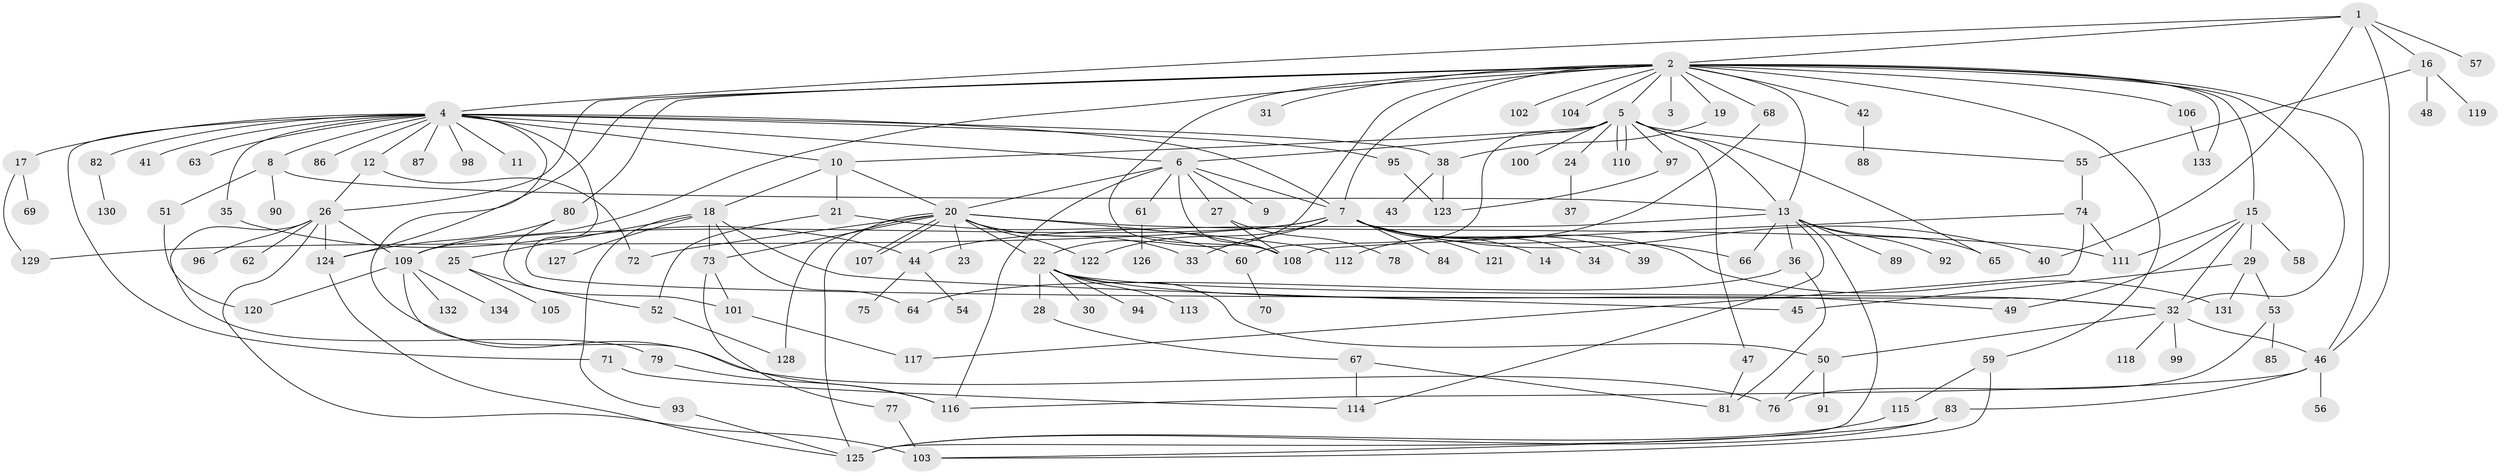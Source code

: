 // coarse degree distribution, {5: 0.14814814814814814, 17: 0.018518518518518517, 2: 0.16666666666666666, 13: 0.018518518518518517, 10: 0.037037037037037035, 8: 0.07407407407407407, 6: 0.07407407407407407, 3: 0.18518518518518517, 4: 0.05555555555555555, 1: 0.18518518518518517, 7: 0.037037037037037035}
// Generated by graph-tools (version 1.1) at 2025/50/03/04/25 22:50:05]
// undirected, 134 vertices, 202 edges
graph export_dot {
  node [color=gray90,style=filled];
  1;
  2;
  3;
  4;
  5;
  6;
  7;
  8;
  9;
  10;
  11;
  12;
  13;
  14;
  15;
  16;
  17;
  18;
  19;
  20;
  21;
  22;
  23;
  24;
  25;
  26;
  27;
  28;
  29;
  30;
  31;
  32;
  33;
  34;
  35;
  36;
  37;
  38;
  39;
  40;
  41;
  42;
  43;
  44;
  45;
  46;
  47;
  48;
  49;
  50;
  51;
  52;
  53;
  54;
  55;
  56;
  57;
  58;
  59;
  60;
  61;
  62;
  63;
  64;
  65;
  66;
  67;
  68;
  69;
  70;
  71;
  72;
  73;
  74;
  75;
  76;
  77;
  78;
  79;
  80;
  81;
  82;
  83;
  84;
  85;
  86;
  87;
  88;
  89;
  90;
  91;
  92;
  93;
  94;
  95;
  96;
  97;
  98;
  99;
  100;
  101;
  102;
  103;
  104;
  105;
  106;
  107;
  108;
  109;
  110;
  111;
  112;
  113;
  114;
  115;
  116;
  117;
  118;
  119;
  120;
  121;
  122;
  123;
  124;
  125;
  126;
  127;
  128;
  129;
  130;
  131;
  132;
  133;
  134;
  1 -- 2;
  1 -- 4;
  1 -- 16;
  1 -- 40;
  1 -- 46;
  1 -- 57;
  2 -- 3;
  2 -- 5;
  2 -- 7;
  2 -- 13;
  2 -- 15;
  2 -- 19;
  2 -- 22;
  2 -- 26;
  2 -- 31;
  2 -- 32;
  2 -- 42;
  2 -- 46;
  2 -- 59;
  2 -- 68;
  2 -- 80;
  2 -- 102;
  2 -- 104;
  2 -- 106;
  2 -- 108;
  2 -- 109;
  2 -- 124;
  2 -- 133;
  4 -- 6;
  4 -- 7;
  4 -- 8;
  4 -- 10;
  4 -- 11;
  4 -- 12;
  4 -- 17;
  4 -- 32;
  4 -- 35;
  4 -- 38;
  4 -- 41;
  4 -- 63;
  4 -- 71;
  4 -- 76;
  4 -- 82;
  4 -- 86;
  4 -- 87;
  4 -- 95;
  4 -- 98;
  5 -- 6;
  5 -- 10;
  5 -- 13;
  5 -- 24;
  5 -- 47;
  5 -- 55;
  5 -- 60;
  5 -- 65;
  5 -- 97;
  5 -- 100;
  5 -- 110;
  5 -- 110;
  6 -- 7;
  6 -- 9;
  6 -- 20;
  6 -- 27;
  6 -- 61;
  6 -- 108;
  6 -- 116;
  7 -- 14;
  7 -- 33;
  7 -- 34;
  7 -- 39;
  7 -- 40;
  7 -- 66;
  7 -- 84;
  7 -- 109;
  7 -- 121;
  7 -- 122;
  7 -- 129;
  7 -- 131;
  8 -- 13;
  8 -- 51;
  8 -- 90;
  10 -- 18;
  10 -- 20;
  10 -- 21;
  12 -- 26;
  12 -- 72;
  13 -- 36;
  13 -- 44;
  13 -- 65;
  13 -- 66;
  13 -- 89;
  13 -- 92;
  13 -- 114;
  13 -- 125;
  15 -- 29;
  15 -- 32;
  15 -- 49;
  15 -- 58;
  15 -- 111;
  16 -- 48;
  16 -- 55;
  16 -- 119;
  17 -- 69;
  17 -- 129;
  18 -- 25;
  18 -- 45;
  18 -- 64;
  18 -- 73;
  18 -- 93;
  18 -- 127;
  19 -- 38;
  20 -- 22;
  20 -- 23;
  20 -- 33;
  20 -- 60;
  20 -- 72;
  20 -- 73;
  20 -- 107;
  20 -- 107;
  20 -- 111;
  20 -- 112;
  20 -- 122;
  20 -- 125;
  20 -- 128;
  21 -- 52;
  21 -- 108;
  22 -- 28;
  22 -- 30;
  22 -- 32;
  22 -- 49;
  22 -- 50;
  22 -- 94;
  22 -- 113;
  24 -- 37;
  25 -- 52;
  25 -- 105;
  26 -- 62;
  26 -- 79;
  26 -- 96;
  26 -- 103;
  26 -- 109;
  26 -- 124;
  27 -- 78;
  27 -- 108;
  28 -- 67;
  29 -- 45;
  29 -- 53;
  29 -- 131;
  32 -- 46;
  32 -- 50;
  32 -- 99;
  32 -- 118;
  35 -- 44;
  36 -- 64;
  36 -- 81;
  38 -- 43;
  38 -- 123;
  42 -- 88;
  44 -- 54;
  44 -- 75;
  46 -- 56;
  46 -- 83;
  46 -- 116;
  47 -- 81;
  50 -- 76;
  50 -- 91;
  51 -- 120;
  52 -- 128;
  53 -- 76;
  53 -- 85;
  55 -- 74;
  59 -- 103;
  59 -- 115;
  60 -- 70;
  61 -- 126;
  67 -- 81;
  67 -- 114;
  68 -- 112;
  71 -- 114;
  73 -- 77;
  73 -- 101;
  74 -- 108;
  74 -- 111;
  74 -- 117;
  77 -- 103;
  79 -- 116;
  80 -- 101;
  80 -- 124;
  82 -- 130;
  83 -- 103;
  83 -- 125;
  93 -- 125;
  95 -- 123;
  97 -- 123;
  101 -- 117;
  106 -- 133;
  109 -- 116;
  109 -- 120;
  109 -- 132;
  109 -- 134;
  115 -- 125;
  124 -- 125;
}
